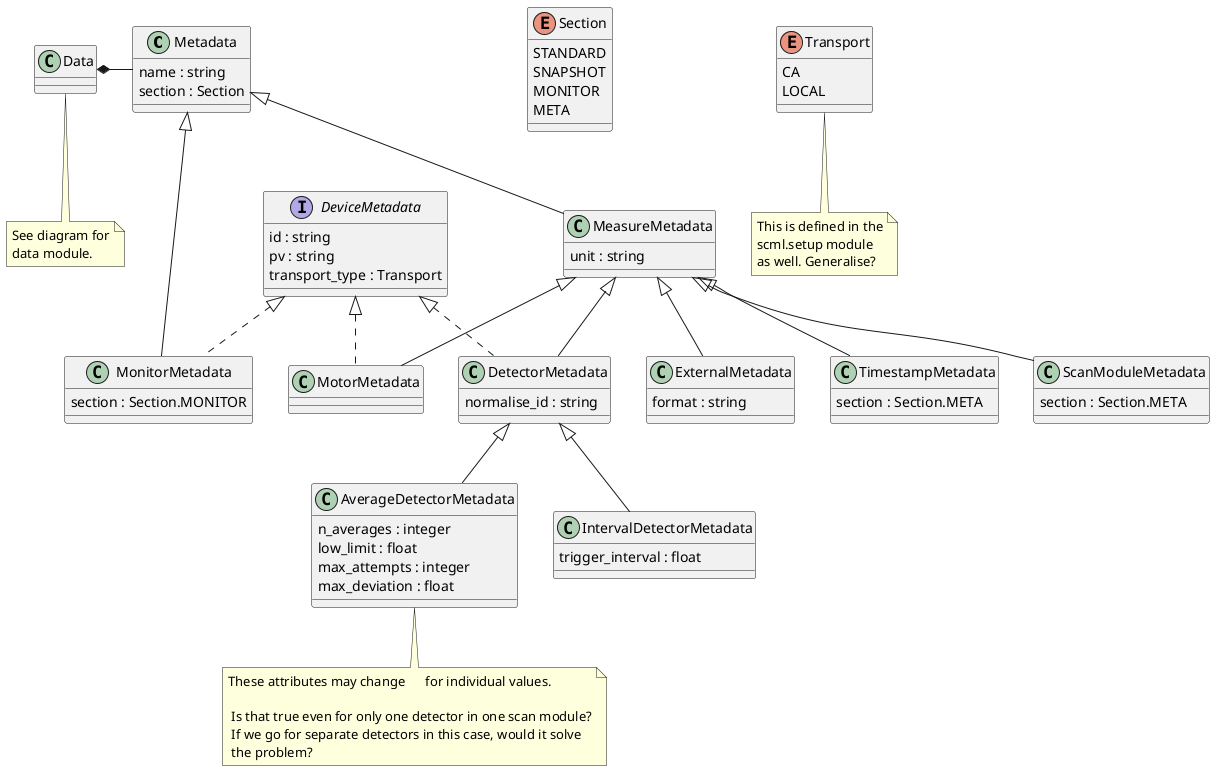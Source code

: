 @startuml

class Metadata {
    name : string
    section : Section
}

class Data {
}
note bottom: See diagram for\ndata module.

enum Section {
    STANDARD
    SNAPSHOT
    MONITOR
    META
}

enum Transport {
    CA
    LOCAL
}
note bottom: This is defined in the\nscml.setup module\nas well. Generalise?

interface DeviceMetadata {
    id : string
    pv : string
    transport_type : Transport
}

class MeasureMetadata {
    unit : string
}

class MonitorMetadata implements DeviceMetadata {
    section : Section.MONITOR
}

class MotorMetadata implements DeviceMetadata  {
}

class DetectorMetadata implements DeviceMetadata  {
    normalise_id : string
}

class ExternalMetadata {
    format : string
}

class TimestampMetadata {
    section : Section.META
}

class ScanModuleMetadata {
    section : Section.META
}

class AverageDetectorMetadata {
    n_averages : integer
    low_limit : float
    max_attempts : integer
    max_deviation : float
}
note bottom
    These attributes may change      for individual values.

     Is that true even for only one detector in one scan module?
     If we go for separate detectors in this case, would it solve
     the problem?
end note

class IntervalDetectorMetadata {
    trigger_interval : float
}

Data *- Metadata
Metadata <|-- MeasureMetadata
Metadata <|-- MonitorMetadata
MeasureMetadata <|-- DetectorMetadata
MeasureMetadata <|-- MotorMetadata
MeasureMetadata <|-- ExternalMetadata
MeasureMetadata <|-- TimestampMetadata
MeasureMetadata <|-- ScanModuleMetadata
DetectorMetadata <|-- AverageDetectorMetadata
DetectorMetadata <|-- IntervalDetectorMetadata

@enduml

